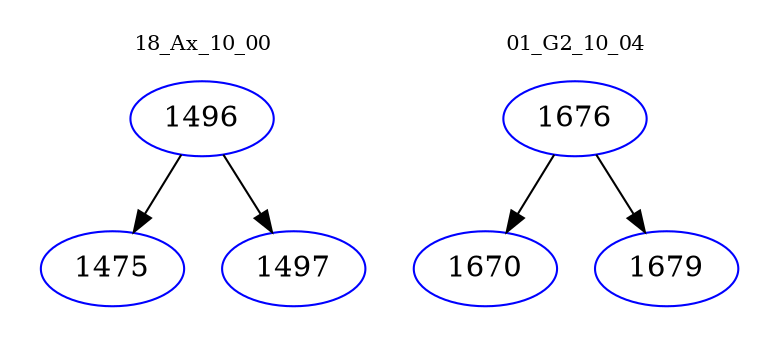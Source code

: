 digraph{
subgraph cluster_0 {
color = white
label = "18_Ax_10_00";
fontsize=10;
T0_1496 [label="1496", color="blue"]
T0_1496 -> T0_1475 [color="black"]
T0_1475 [label="1475", color="blue"]
T0_1496 -> T0_1497 [color="black"]
T0_1497 [label="1497", color="blue"]
}
subgraph cluster_1 {
color = white
label = "01_G2_10_04";
fontsize=10;
T1_1676 [label="1676", color="blue"]
T1_1676 -> T1_1670 [color="black"]
T1_1670 [label="1670", color="blue"]
T1_1676 -> T1_1679 [color="black"]
T1_1679 [label="1679", color="blue"]
}
}
